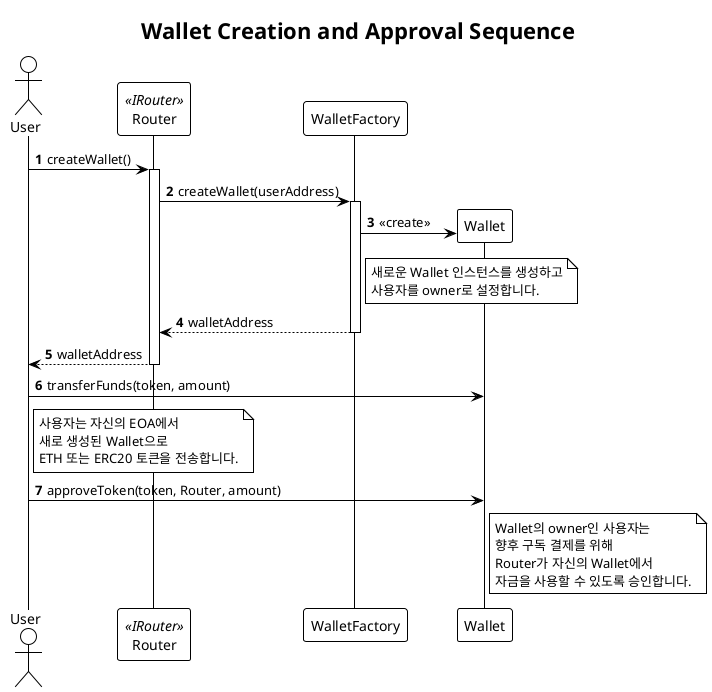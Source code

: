 @startuml sequence-create-wallet

    !theme plain

    title Wallet Creation and Approval Sequence

    autonumber

    actor User
    participant Router <<IRouter>>
    participant WalletFactory
    participant Wallet

    ' == 1. 사용자가 Router를 통해 Wallet 생성을 요청합니다 ==
    User -> Router: createWallet()
    activate Router

    Router -> WalletFactory: createWallet(userAddress)
    activate WalletFactory

    create Wallet
    WalletFactory -> Wallet: <<create>>
    note right of WalletFactory
        새로운 Wallet 인스턴스를 생성하고
        사용자를 owner로 설정합니다.
    end note

    WalletFactory --> Router: walletAddress
    deactivate WalletFactory

    Router --> User: walletAddress
    deactivate Router

    ' == 2. 사용자가 생성된 Wallet에 자금을 이체합니다 ==
    User -> Wallet: transferFunds(token, amount)
    note right of User
        사용자는 자신의 EOA에서
        새로 생성된 Wallet으로
        ETH 또는 ERC20 토큰을 전송합니다.
    end note

    ' == 3. 사용자가 Router를 지출자로 승인합니다 ==
    User -> Wallet: approveToken(token, Router, amount)
    note right of Wallet
        Wallet의 owner인 사용자는
        향후 구독 결제를 위해
        Router가 자신의 Wallet에서
        자금을 사용할 수 있도록 승인합니다.
    end note

@enduml